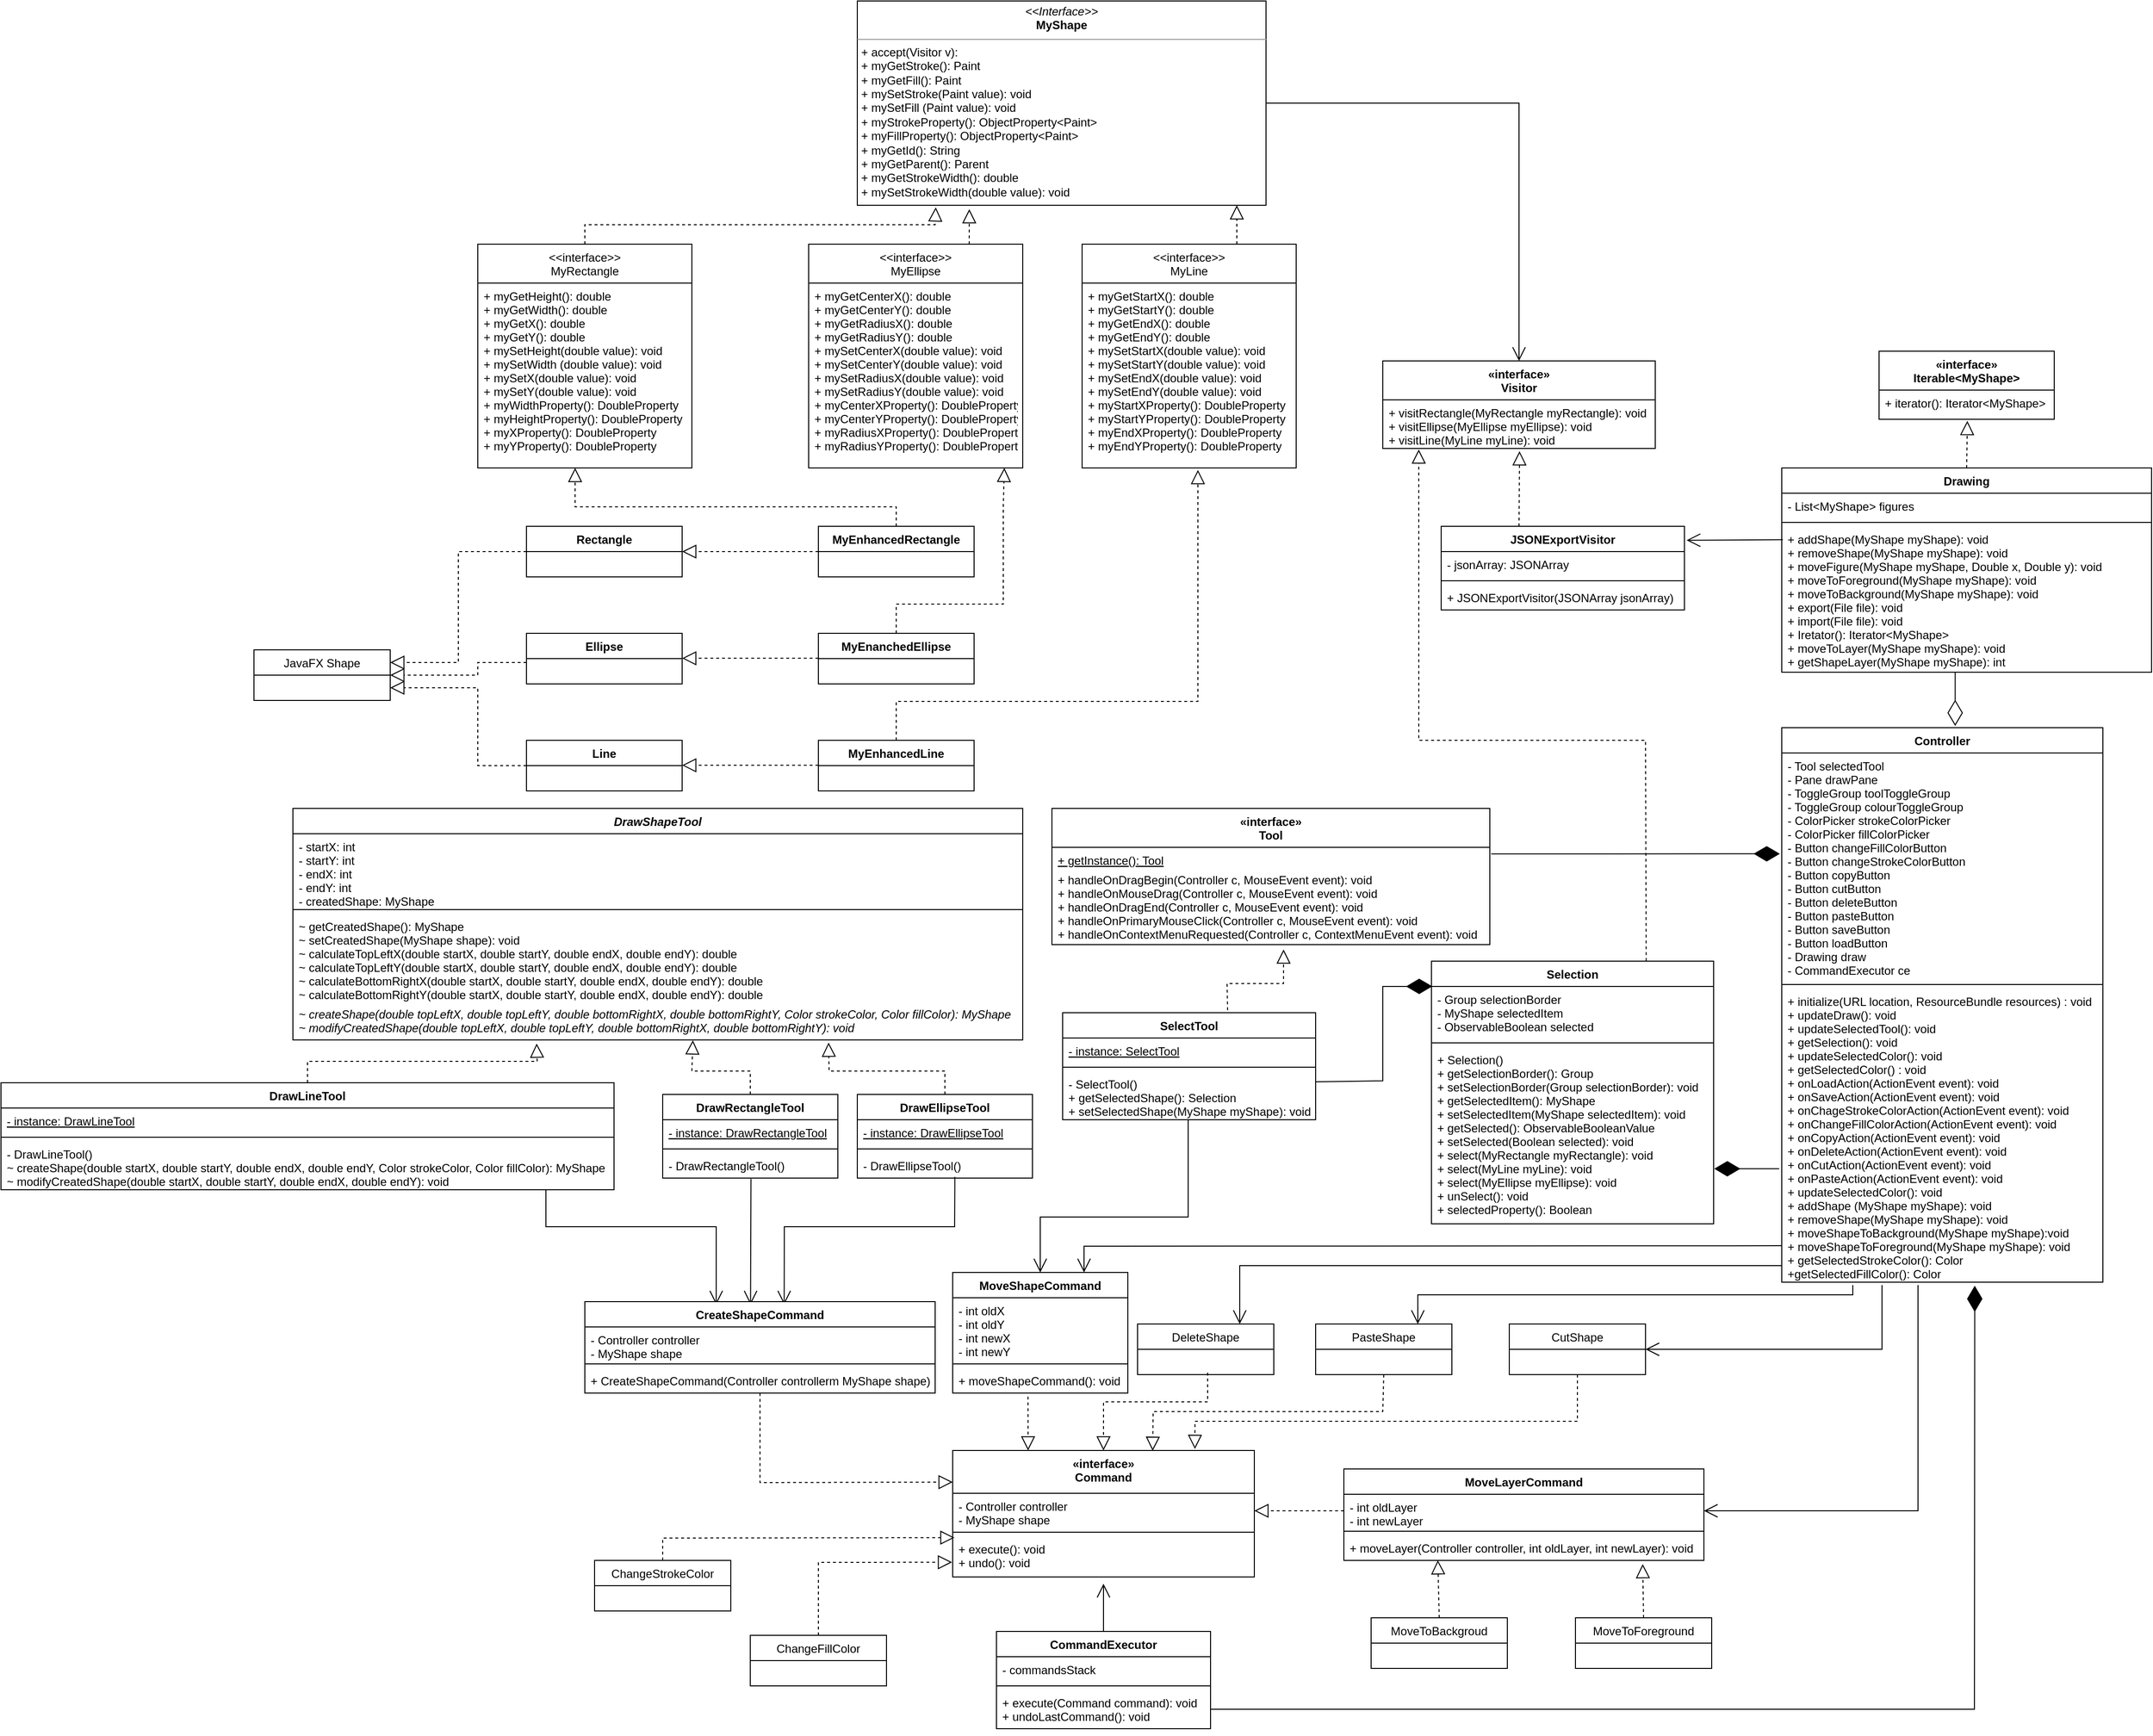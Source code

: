<mxfile version="20.6.0" type="device"><diagram id="C5RBs43oDa-KdzZeNtuy" name="Page-1"><mxGraphModel dx="6266" dy="4389" grid="1" gridSize="10" guides="1" tooltips="1" connect="1" arrows="1" fold="1" page="1" pageScale="1" pageWidth="2336" pageHeight="1654" math="0" shadow="0"><root><mxCell id="WIyWlLk6GJQsqaUBKTNV-0"/><mxCell id="WIyWlLk6GJQsqaUBKTNV-1" parent="WIyWlLk6GJQsqaUBKTNV-0"/><mxCell id="ekL6WlNl2x00pzPM41VI-4" value="JavaFX Shape" style="swimlane;fontStyle=0;childLayout=stackLayout;horizontal=1;startSize=26;horizontalStack=0;resizeParent=1;resizeParentMax=0;resizeLast=0;collapsible=1;marginBottom=0;" parent="WIyWlLk6GJQsqaUBKTNV-1" vertex="1"><mxGeometry x="30" y="507" width="140" height="52" as="geometry"/></mxCell><mxCell id="ekL6WlNl2x00pzPM41VI-9" value="Ellipse" style="swimlane;fontStyle=1;align=center;verticalAlign=top;childLayout=stackLayout;horizontal=1;startSize=26;horizontalStack=0;resizeParent=1;resizeParentMax=0;resizeLast=0;collapsible=1;marginBottom=0;" parent="WIyWlLk6GJQsqaUBKTNV-1" vertex="1"><mxGeometry x="310" y="490" width="160" height="52" as="geometry"/></mxCell><mxCell id="ekL6WlNl2x00pzPM41VI-13" value="Line" style="swimlane;fontStyle=1;align=center;verticalAlign=top;childLayout=stackLayout;horizontal=1;startSize=26;horizontalStack=0;resizeParent=1;resizeParentMax=0;resizeLast=0;collapsible=1;marginBottom=0;" parent="WIyWlLk6GJQsqaUBKTNV-1" vertex="1"><mxGeometry x="310" y="600" width="160" height="52" as="geometry"/></mxCell><mxCell id="ekL6WlNl2x00pzPM41VI-17" value="Rectangle" style="swimlane;fontStyle=1;align=center;verticalAlign=top;childLayout=stackLayout;horizontal=1;startSize=26;horizontalStack=0;resizeParent=1;resizeParentMax=0;resizeLast=0;collapsible=1;marginBottom=0;" parent="WIyWlLk6GJQsqaUBKTNV-1" vertex="1"><mxGeometry x="310" y="380" width="160" height="52" as="geometry"/></mxCell><mxCell id="ekL6WlNl2x00pzPM41VI-31" value="MyEnanchedEllipse" style="swimlane;fontStyle=1;align=center;verticalAlign=top;childLayout=stackLayout;horizontal=1;startSize=26;horizontalStack=0;resizeParent=1;resizeParentMax=0;resizeLast=0;collapsible=1;marginBottom=0;" parent="WIyWlLk6GJQsqaUBKTNV-1" vertex="1"><mxGeometry x="610" y="490" width="160" height="52" as="geometry"/></mxCell><mxCell id="ekL6WlNl2x00pzPM41VI-35" value="MyEnhancedLine" style="swimlane;fontStyle=1;align=center;verticalAlign=top;childLayout=stackLayout;horizontal=1;startSize=26;horizontalStack=0;resizeParent=1;resizeParentMax=0;resizeLast=0;collapsible=1;marginBottom=0;" parent="WIyWlLk6GJQsqaUBKTNV-1" vertex="1"><mxGeometry x="610" y="600" width="160" height="52" as="geometry"/></mxCell><mxCell id="ekL6WlNl2x00pzPM41VI-39" value="MyEnhancedRectangle" style="swimlane;fontStyle=1;align=center;verticalAlign=top;childLayout=stackLayout;horizontal=1;startSize=26;horizontalStack=0;resizeParent=1;resizeParentMax=0;resizeLast=0;collapsible=1;marginBottom=0;" parent="WIyWlLk6GJQsqaUBKTNV-1" vertex="1"><mxGeometry x="610" y="380" width="160" height="52" as="geometry"/></mxCell><mxCell id="ekL6WlNl2x00pzPM41VI-65" value="«interface»&#10;Visitor" style="swimlane;fontStyle=1;align=center;verticalAlign=top;childLayout=stackLayout;horizontal=1;startSize=40;horizontalStack=0;resizeParent=1;resizeParentMax=0;resizeLast=0;collapsible=1;marginBottom=0;" parent="WIyWlLk6GJQsqaUBKTNV-1" vertex="1"><mxGeometry x="1190" y="210" width="280" height="90" as="geometry"/></mxCell><mxCell id="ekL6WlNl2x00pzPM41VI-66" value="+ visitRectangle(MyRectangle myRectangle): void&#10;+ visitEllipse(MyEllipse myEllipse): void&#10;+ visitLine(MyLine myLine): void" style="text;strokeColor=none;fillColor=none;align=left;verticalAlign=top;spacingLeft=4;spacingRight=4;overflow=hidden;rotatable=0;points=[[0,0.5],[1,0.5]];portConstraint=eastwest;" parent="ekL6WlNl2x00pzPM41VI-65" vertex="1"><mxGeometry y="40" width="280" height="50" as="geometry"/></mxCell><mxCell id="ekL6WlNl2x00pzPM41VI-76" value="" style="endArrow=block;dashed=1;endFill=0;endSize=12;html=1;rounded=0;exitX=0;exitY=0.5;exitDx=0;exitDy=0;entryX=1;entryY=0.25;entryDx=0;entryDy=0;" parent="WIyWlLk6GJQsqaUBKTNV-1" source="ekL6WlNl2x00pzPM41VI-17" target="ekL6WlNl2x00pzPM41VI-4" edge="1"><mxGeometry width="160" relative="1" as="geometry"><mxPoint x="240" y="480" as="sourcePoint"/><mxPoint x="400" y="480" as="targetPoint"/><Array as="points"><mxPoint x="240" y="406"/><mxPoint x="240" y="520"/><mxPoint x="190" y="520"/></Array></mxGeometry></mxCell><mxCell id="ekL6WlNl2x00pzPM41VI-77" value="" style="endArrow=block;dashed=1;endFill=0;endSize=12;html=1;rounded=0;exitX=0;exitY=0.5;exitDx=0;exitDy=0;entryX=1;entryY=0.5;entryDx=0;entryDy=0;" parent="WIyWlLk6GJQsqaUBKTNV-1" target="ekL6WlNl2x00pzPM41VI-4" edge="1"><mxGeometry width="160" relative="1" as="geometry"><mxPoint x="310" y="520.0" as="sourcePoint"/><mxPoint x="170" y="634" as="targetPoint"/><Array as="points"><mxPoint x="260" y="520"/><mxPoint x="260" y="533"/><mxPoint x="220" y="533"/></Array></mxGeometry></mxCell><mxCell id="ekL6WlNl2x00pzPM41VI-79" value="" style="endArrow=block;dashed=1;endFill=0;endSize=12;html=1;rounded=0;entryX=1;entryY=0.75;entryDx=0;entryDy=0;exitX=0;exitY=0.5;exitDx=0;exitDy=0;" parent="WIyWlLk6GJQsqaUBKTNV-1" source="ekL6WlNl2x00pzPM41VI-13" target="ekL6WlNl2x00pzPM41VI-4" edge="1"><mxGeometry width="160" relative="1" as="geometry"><mxPoint x="240" y="550" as="sourcePoint"/><mxPoint x="400" y="550" as="targetPoint"/><Array as="points"><mxPoint x="260" y="626"/><mxPoint x="260" y="546"/></Array></mxGeometry></mxCell><mxCell id="ekL6WlNl2x00pzPM41VI-80" value="" style="endArrow=block;dashed=1;endFill=0;endSize=12;html=1;rounded=0;entryX=1;entryY=0.5;entryDx=0;entryDy=0;exitX=0;exitY=0.5;exitDx=0;exitDy=0;" parent="WIyWlLk6GJQsqaUBKTNV-1" source="ekL6WlNl2x00pzPM41VI-39" target="ekL6WlNl2x00pzPM41VI-17" edge="1"><mxGeometry width="160" relative="1" as="geometry"><mxPoint x="440" y="550" as="sourcePoint"/><mxPoint x="600" y="550" as="targetPoint"/></mxGeometry></mxCell><mxCell id="ekL6WlNl2x00pzPM41VI-81" value="" style="endArrow=block;dashed=1;endFill=0;endSize=12;html=1;rounded=0;entryX=1;entryY=0.5;entryDx=0;entryDy=0;exitX=0;exitY=0.5;exitDx=0;exitDy=0;" parent="WIyWlLk6GJQsqaUBKTNV-1" edge="1"><mxGeometry width="160" relative="1" as="geometry"><mxPoint x="610" y="625.66" as="sourcePoint"/><mxPoint x="470" y="625.66" as="targetPoint"/></mxGeometry></mxCell><mxCell id="ekL6WlNl2x00pzPM41VI-82" value="" style="endArrow=block;dashed=1;endFill=0;endSize=12;html=1;rounded=0;entryX=1;entryY=0.5;entryDx=0;entryDy=0;exitX=0;exitY=0.5;exitDx=0;exitDy=0;" parent="WIyWlLk6GJQsqaUBKTNV-1" edge="1"><mxGeometry width="160" relative="1" as="geometry"><mxPoint x="610" y="515.66" as="sourcePoint"/><mxPoint x="470" y="515.66" as="targetPoint"/></mxGeometry></mxCell><mxCell id="ekL6WlNl2x00pzPM41VI-83" value="" style="endArrow=block;dashed=1;endFill=0;endSize=12;html=1;rounded=0;exitX=0.5;exitY=0;exitDx=0;exitDy=0;" parent="WIyWlLk6GJQsqaUBKTNV-1" source="ekL6WlNl2x00pzPM41VI-39" edge="1"><mxGeometry width="160" relative="1" as="geometry"><mxPoint x="720" y="440" as="sourcePoint"/><mxPoint x="360" y="320" as="targetPoint"/><Array as="points"><mxPoint x="690" y="360"/><mxPoint x="600" y="360"/><mxPoint x="360" y="360"/></Array></mxGeometry></mxCell><mxCell id="ekL6WlNl2x00pzPM41VI-84" value="" style="endArrow=block;dashed=1;endFill=0;endSize=12;html=1;rounded=0;exitX=0.5;exitY=0;exitDx=0;exitDy=0;entryX=0.914;entryY=1;entryDx=0;entryDy=0;entryPerimeter=0;" parent="WIyWlLk6GJQsqaUBKTNV-1" source="ekL6WlNl2x00pzPM41VI-31" target="gjXQIIqI9vNRd5UpF6Wn-24" edge="1"><mxGeometry width="160" relative="1" as="geometry"><mxPoint x="680" y="450" as="sourcePoint"/><mxPoint x="770" y="330" as="targetPoint"/><Array as="points"><mxPoint x="690" y="460"/><mxPoint x="800" y="460"/><mxPoint x="800" y="410"/><mxPoint x="800" y="360"/></Array></mxGeometry></mxCell><mxCell id="ekL6WlNl2x00pzPM41VI-85" value="" style="endArrow=block;dashed=1;endFill=0;endSize=12;html=1;rounded=0;exitX=0.5;exitY=0;exitDx=0;exitDy=0;entryX=0.541;entryY=1.011;entryDx=0;entryDy=0;entryPerimeter=0;" parent="WIyWlLk6GJQsqaUBKTNV-1" source="ekL6WlNl2x00pzPM41VI-35" target="gjXQIIqI9vNRd5UpF6Wn-26" edge="1"><mxGeometry width="160" relative="1" as="geometry"><mxPoint x="680" y="450" as="sourcePoint"/><mxPoint x="1045" y="330" as="targetPoint"/><Array as="points"><mxPoint x="690" y="560"/><mxPoint x="1000" y="560"/><mxPoint x="1000" y="490"/></Array></mxGeometry></mxCell><mxCell id="ekL6WlNl2x00pzPM41VI-86" value="" style="endArrow=block;dashed=1;endFill=0;endSize=12;html=1;rounded=0;entryX=0.192;entryY=1.01;entryDx=0;entryDy=0;entryPerimeter=0;exitX=0.5;exitY=0;exitDx=0;exitDy=0;" parent="WIyWlLk6GJQsqaUBKTNV-1" source="gjXQIIqI9vNRd5UpF6Wn-6" target="DTkZgr0krPvYpzU79bct-0" edge="1"><mxGeometry width="160" relative="1" as="geometry"><mxPoint x="680" y="209" as="sourcePoint"/><mxPoint x="837.5" y="110" as="targetPoint"/><Array as="points"><mxPoint x="370" y="70"/><mxPoint x="450" y="70"/><mxPoint x="520" y="70"/><mxPoint x="590" y="70"/><mxPoint x="660" y="70"/><mxPoint x="720" y="70"/><mxPoint x="730" y="70"/></Array></mxGeometry></mxCell><mxCell id="ekL6WlNl2x00pzPM41VI-88" value="" style="endArrow=block;dashed=1;endFill=0;endSize=12;html=1;rounded=0;" parent="WIyWlLk6GJQsqaUBKTNV-1" edge="1"><mxGeometry width="160" relative="1" as="geometry"><mxPoint x="1040" y="90" as="sourcePoint"/><mxPoint x="1040" y="50" as="targetPoint"/><Array as="points"><mxPoint x="1040" y="90"/></Array></mxGeometry></mxCell><mxCell id="ekL6WlNl2x00pzPM41VI-90" value="" style="endArrow=open;endFill=1;endSize=12;html=1;rounded=0;entryX=0.5;entryY=0;entryDx=0;entryDy=0;" parent="WIyWlLk6GJQsqaUBKTNV-1" source="DTkZgr0krPvYpzU79bct-0" target="ekL6WlNl2x00pzPM41VI-65" edge="1"><mxGeometry width="160" relative="1" as="geometry"><mxPoint x="1286.96" y="123.82" as="sourcePoint"/><mxPoint x="1300" y="210" as="targetPoint"/><Array as="points"><mxPoint x="1330" y="-55"/></Array></mxGeometry></mxCell><mxCell id="ekL6WlNl2x00pzPM41VI-91" value="" style="endArrow=block;dashed=1;endFill=0;endSize=12;html=1;rounded=0;entryX=0.502;entryY=1.056;entryDx=0;entryDy=0;entryPerimeter=0;exitX=0.5;exitY=0;exitDx=0;exitDy=0;" parent="WIyWlLk6GJQsqaUBKTNV-1" target="ekL6WlNl2x00pzPM41VI-66" edge="1"><mxGeometry width="160" relative="1" as="geometry"><mxPoint x="1330" y="380" as="sourcePoint"/><mxPoint x="1300" y="350" as="targetPoint"/><Array as="points"/></mxGeometry></mxCell><mxCell id="ekL6WlNl2x00pzPM41VI-92" value="Drawing" style="swimlane;fontStyle=1;align=center;verticalAlign=top;childLayout=stackLayout;horizontal=1;startSize=26;horizontalStack=0;resizeParent=1;resizeParentMax=0;resizeLast=0;collapsible=1;marginBottom=0;" parent="WIyWlLk6GJQsqaUBKTNV-1" vertex="1"><mxGeometry x="1600" y="320" width="380" height="210" as="geometry"/></mxCell><mxCell id="ekL6WlNl2x00pzPM41VI-93" value="- List&lt;MyShape&gt; figures" style="text;strokeColor=none;fillColor=none;align=left;verticalAlign=top;spacingLeft=4;spacingRight=4;overflow=hidden;rotatable=0;points=[[0,0.5],[1,0.5]];portConstraint=eastwest;" parent="ekL6WlNl2x00pzPM41VI-92" vertex="1"><mxGeometry y="26" width="380" height="26" as="geometry"/></mxCell><mxCell id="ekL6WlNl2x00pzPM41VI-94" value="" style="line;strokeWidth=1;fillColor=none;align=left;verticalAlign=middle;spacingTop=-1;spacingLeft=3;spacingRight=3;rotatable=0;labelPosition=right;points=[];portConstraint=eastwest;strokeColor=inherit;" parent="ekL6WlNl2x00pzPM41VI-92" vertex="1"><mxGeometry y="52" width="380" height="8" as="geometry"/></mxCell><mxCell id="ekL6WlNl2x00pzPM41VI-95" value="+ addShape(MyShape myShape): void&#10;+ removeShape(MyShape myShape): void&#10;+ moveFigure(MyShape myShape, Double x, Double y): void&#10;+ moveToForeground(MyShape myShape): void&#10;+ moveToBackground(MyShape myShape): void&#10;+ export(File file): void&#10;+ import(File file): void&#10;+ Iretator(): Iterator&lt;MyShape&gt;&#10;+ moveToLayer(MyShape myShape): void&#10;+ getShapeLayer(MyShape myShape): int&#10;&#10;" style="text;strokeColor=none;fillColor=none;align=left;verticalAlign=top;spacingLeft=4;spacingRight=4;overflow=hidden;rotatable=0;points=[[0,0.5],[1,0.5]];portConstraint=eastwest;" parent="ekL6WlNl2x00pzPM41VI-92" vertex="1"><mxGeometry y="60" width="380" height="150" as="geometry"/></mxCell><mxCell id="ekL6WlNl2x00pzPM41VI-96" value="" style="endArrow=open;endFill=1;endSize=12;html=1;rounded=0;entryX=1.009;entryY=0.167;entryDx=0;entryDy=0;exitX=0.003;exitY=0.092;exitDx=0;exitDy=0;exitPerimeter=0;entryPerimeter=0;" parent="WIyWlLk6GJQsqaUBKTNV-1" source="ekL6WlNl2x00pzPM41VI-95" target="uEbyv3ldbJDMi26Y3uEq-34" edge="1"><mxGeometry width="160" relative="1" as="geometry"><mxPoint x="1520" y="410" as="sourcePoint"/><mxPoint x="1412.08" y="412.04" as="targetPoint"/><Array as="points"/></mxGeometry></mxCell><mxCell id="ekL6WlNl2x00pzPM41VI-97" value="Controller" style="swimlane;fontStyle=1;align=center;verticalAlign=top;childLayout=stackLayout;horizontal=1;startSize=26;horizontalStack=0;resizeParent=1;resizeParentMax=0;resizeLast=0;collapsible=1;marginBottom=0;" parent="WIyWlLk6GJQsqaUBKTNV-1" vertex="1"><mxGeometry x="1600" y="587" width="330" height="570" as="geometry"><mxRectangle x="1835" y="670" width="100" height="30" as="alternateBounds"/></mxGeometry></mxCell><mxCell id="ekL6WlNl2x00pzPM41VI-98" value="- Tool selectedTool&#10;- Pane drawPane&#10;- ToggleGroup toolToggleGroup&#10;- ToggleGroup colourToggleGroup&#10;- ColorPicker strokeColorPicker&#10;- ColorPicker fillColorPicker&#10;- Button changeFillColorButton&#10;- Button changeStrokeColorButton&#10;- Button copyButton&#10;- Button cutButton&#10;- Button deleteButton&#10;- Button pasteButton&#10;- Button saveButton&#10;- Button loadButton&#10;- Drawing draw&#10;- CommandExecutor ce" style="text;strokeColor=none;fillColor=none;align=left;verticalAlign=top;spacingLeft=4;spacingRight=4;overflow=hidden;rotatable=0;points=[[0,0.5],[1,0.5]];portConstraint=eastwest;" parent="ekL6WlNl2x00pzPM41VI-97" vertex="1"><mxGeometry y="26" width="330" height="234" as="geometry"/></mxCell><mxCell id="ekL6WlNl2x00pzPM41VI-99" value="" style="line;strokeWidth=1;fillColor=none;align=left;verticalAlign=middle;spacingTop=-1;spacingLeft=3;spacingRight=3;rotatable=0;labelPosition=right;points=[];portConstraint=eastwest;strokeColor=inherit;" parent="ekL6WlNl2x00pzPM41VI-97" vertex="1"><mxGeometry y="260" width="330" height="8" as="geometry"/></mxCell><mxCell id="ekL6WlNl2x00pzPM41VI-100" value="+ initialize(URL location, ResourceBundle resources) : void&#10;+ updateDraw(): void&#10;+ updateSelectedTool(): void&#10;+ getSelection(): void&#10;+ updateSelectedColor(): void&#10;+ getSelectedColor() : void&#10;+ onLoadAction(ActionEvent event): void&#10;+ onSaveAction(ActionEvent event): void&#10;+ onChageStrokeColorAction(ActionEvent event): void&#10;+ onChangeFillColorAction(ActionEvent event): void&#10;+ onCopyAction(ActionEvent event): void&#10;+ onDeleteAction(ActionEvent event): void&#10;+ onCutAction(ActionEvent event): void&#10;+ onPasteAction(ActionEvent event): void&#10;+ updateSelectedColor(): void&#10;+ addShape (MyShape myShape): void&#10;+ removeShape(MyShape myShape): void&#10;+ moveShapeToBackground(MyShape myShape):void&#10;+ moveShapeToForeground(MyShape myShape): void&#10;+ getSelectedStrokeColor(): Color&#10;+getSelectedFillColor(): Color&#10;" style="text;strokeColor=none;fillColor=none;align=left;verticalAlign=top;spacingLeft=4;spacingRight=4;overflow=hidden;rotatable=0;points=[[0,0.5],[1,0.5]];portConstraint=eastwest;" parent="ekL6WlNl2x00pzPM41VI-97" vertex="1"><mxGeometry y="268" width="330" height="302" as="geometry"/></mxCell><mxCell id="ekL6WlNl2x00pzPM41VI-102" value="Selection" style="swimlane;fontStyle=1;align=center;verticalAlign=top;childLayout=stackLayout;horizontal=1;startSize=26;horizontalStack=0;resizeParent=1;resizeParentMax=0;resizeLast=0;collapsible=1;marginBottom=0;" parent="WIyWlLk6GJQsqaUBKTNV-1" vertex="1"><mxGeometry x="1240" y="827" width="290" height="270" as="geometry"/></mxCell><mxCell id="ekL6WlNl2x00pzPM41VI-103" value="- Group selectionBorder&#10;- MyShape selectedItem&#10;- ObservableBoolean selected" style="text;strokeColor=none;fillColor=none;align=left;verticalAlign=top;spacingLeft=4;spacingRight=4;overflow=hidden;rotatable=0;points=[[0,0.5],[1,0.5]];portConstraint=eastwest;" parent="ekL6WlNl2x00pzPM41VI-102" vertex="1"><mxGeometry y="26" width="290" height="54" as="geometry"/></mxCell><mxCell id="ekL6WlNl2x00pzPM41VI-104" value="" style="line;strokeWidth=1;fillColor=none;align=left;verticalAlign=middle;spacingTop=-1;spacingLeft=3;spacingRight=3;rotatable=0;labelPosition=right;points=[];portConstraint=eastwest;strokeColor=inherit;" parent="ekL6WlNl2x00pzPM41VI-102" vertex="1"><mxGeometry y="80" width="290" height="8" as="geometry"/></mxCell><mxCell id="ekL6WlNl2x00pzPM41VI-105" value="+ Selection()&#10;+ getSelectionBorder(): Group&#10;+ setSelectionBorder(Group selectionBorder): void&#10;+ getSelectedItem(): MyShape&#10;+ setSelectedItem(MyShape selectedItem): void&#10;+ getSelected(): ObservableBooleanValue&#10;+ setSelected(Boolean selected): void &#10;+ select(MyRectangle myRectangle): void&#10;+ select(MyLine myLine): void&#10;+ select(MyEllipse myEllipse): void&#10;+ unSelect(): void&#10;+ selectedProperty(): Boolean" style="text;strokeColor=none;fillColor=none;align=left;verticalAlign=top;spacingLeft=4;spacingRight=4;overflow=hidden;rotatable=0;points=[[0,0.5],[1,0.5]];portConstraint=eastwest;fontStyle=0" parent="ekL6WlNl2x00pzPM41VI-102" vertex="1"><mxGeometry y="88" width="290" height="182" as="geometry"/></mxCell><mxCell id="ekL6WlNl2x00pzPM41VI-148" value="" style="endArrow=open;endFill=1;endSize=12;html=1;rounded=0;exitX=0.5;exitY=1;exitDx=0;exitDy=0;entryX=0.375;entryY=0.032;entryDx=0;entryDy=0;entryPerimeter=0;" parent="WIyWlLk6GJQsqaUBKTNV-1" target="uEbyv3ldbJDMi26Y3uEq-30" edge="1"><mxGeometry width="160" relative="1" as="geometry"><mxPoint x="330" y="1062" as="sourcePoint"/><mxPoint x="505.0" y="1167" as="targetPoint"/><Array as="points"><mxPoint x="330" y="1100"/><mxPoint x="505" y="1100"/></Array></mxGeometry></mxCell><mxCell id="ekL6WlNl2x00pzPM41VI-149" value="" style="endArrow=open;endFill=1;endSize=12;html=1;rounded=0;exitX=0.504;exitY=1.027;exitDx=0;exitDy=0;exitPerimeter=0;entryX=0.473;entryY=0.032;entryDx=0;entryDy=0;entryPerimeter=0;" parent="WIyWlLk6GJQsqaUBKTNV-1" source="uEbyv3ldbJDMi26Y3uEq-19" target="uEbyv3ldbJDMi26Y3uEq-30" edge="1"><mxGeometry width="160" relative="1" as="geometry"><mxPoint x="540" y="1062.0" as="sourcePoint"/><mxPoint x="540.132" y="1167" as="targetPoint"/></mxGeometry></mxCell><mxCell id="ekL6WlNl2x00pzPM41VI-150" value="" style="endArrow=open;endFill=1;endSize=12;html=1;rounded=0;exitX=0.557;exitY=0.954;exitDx=0;exitDy=0;entryX=0.569;entryY=0.032;entryDx=0;entryDy=0;exitPerimeter=0;entryPerimeter=0;" parent="WIyWlLk6GJQsqaUBKTNV-1" source="uEbyv3ldbJDMi26Y3uEq-23" target="uEbyv3ldbJDMi26Y3uEq-30" edge="1"><mxGeometry width="160" relative="1" as="geometry"><mxPoint x="750" y="1062" as="sourcePoint"/><mxPoint x="575.0" y="1167" as="targetPoint"/><Array as="points"><mxPoint x="750" y="1100"/><mxPoint x="575" y="1100"/></Array></mxGeometry></mxCell><mxCell id="ekL6WlNl2x00pzPM41VI-152" value="" style="endArrow=block;dashed=1;endFill=0;endSize=12;html=1;rounded=0;exitX=0.652;exitY=-0.024;exitDx=0;exitDy=0;entryX=0.529;entryY=1.063;entryDx=0;entryDy=0;entryPerimeter=0;exitPerimeter=0;" parent="WIyWlLk6GJQsqaUBKTNV-1" target="uEbyv3ldbJDMi26Y3uEq-52" edge="1" source="uEbyv3ldbJDMi26Y3uEq-48"><mxGeometry width="160" relative="1" as="geometry"><mxPoint x="1030" y="888" as="sourcePoint"/><mxPoint x="926.56" y="796.88" as="targetPoint"/><Array as="points"><mxPoint x="1030" y="850"/><mxPoint x="1088" y="850"/></Array></mxGeometry></mxCell><mxCell id="ekL6WlNl2x00pzPM41VI-153" value="MoveToBackgroud" style="swimlane;fontStyle=0;childLayout=stackLayout;horizontal=1;startSize=26;horizontalStack=0;resizeParent=1;resizeParentMax=0;resizeLast=0;collapsible=1;marginBottom=0;" parent="WIyWlLk6GJQsqaUBKTNV-1" vertex="1"><mxGeometry x="1178" y="1502" width="140" height="52" as="geometry"/></mxCell><mxCell id="ekL6WlNl2x00pzPM41VI-161" value="MoveToForeground" style="swimlane;fontStyle=0;childLayout=stackLayout;horizontal=1;startSize=26;horizontalStack=0;resizeParent=1;resizeParentMax=0;resizeLast=0;collapsible=1;marginBottom=0;" parent="WIyWlLk6GJQsqaUBKTNV-1" vertex="1"><mxGeometry x="1388" y="1502" width="140" height="52" as="geometry"/></mxCell><mxCell id="ekL6WlNl2x00pzPM41VI-165" value="CutShape" style="swimlane;fontStyle=0;childLayout=stackLayout;horizontal=1;startSize=26;horizontalStack=0;resizeParent=1;resizeParentMax=0;resizeLast=0;collapsible=1;marginBottom=0;" parent="WIyWlLk6GJQsqaUBKTNV-1" vertex="1"><mxGeometry x="1320" y="1200" width="140" height="52" as="geometry"/></mxCell><mxCell id="ekL6WlNl2x00pzPM41VI-169" value="PasteShape" style="swimlane;fontStyle=0;childLayout=stackLayout;horizontal=1;startSize=26;horizontalStack=0;resizeParent=1;resizeParentMax=0;resizeLast=0;collapsible=1;marginBottom=0;" parent="WIyWlLk6GJQsqaUBKTNV-1" vertex="1"><mxGeometry x="1121" y="1200" width="140" height="52" as="geometry"/></mxCell><mxCell id="ekL6WlNl2x00pzPM41VI-173" value="DeleteShape" style="swimlane;fontStyle=0;childLayout=stackLayout;horizontal=1;startSize=26;horizontalStack=0;resizeParent=1;resizeParentMax=0;resizeLast=0;collapsible=1;marginBottom=0;" parent="WIyWlLk6GJQsqaUBKTNV-1" vertex="1"><mxGeometry x="938" y="1200" width="140" height="52" as="geometry"/></mxCell><mxCell id="ekL6WlNl2x00pzPM41VI-207" value="CommandExecutor" style="swimlane;fontStyle=1;align=center;verticalAlign=top;childLayout=stackLayout;horizontal=1;startSize=26;horizontalStack=0;resizeParent=1;resizeParentMax=0;resizeLast=0;collapsible=1;marginBottom=0;" parent="WIyWlLk6GJQsqaUBKTNV-1" vertex="1"><mxGeometry x="793" y="1516" width="220" height="100" as="geometry"/></mxCell><mxCell id="ekL6WlNl2x00pzPM41VI-208" value="- commandsStack" style="text;strokeColor=none;fillColor=none;align=left;verticalAlign=top;spacingLeft=4;spacingRight=4;overflow=hidden;rotatable=0;points=[[0,0.5],[1,0.5]];portConstraint=eastwest;" parent="ekL6WlNl2x00pzPM41VI-207" vertex="1"><mxGeometry y="26" width="220" height="26" as="geometry"/></mxCell><mxCell id="ekL6WlNl2x00pzPM41VI-209" value="" style="line;strokeWidth=1;fillColor=none;align=left;verticalAlign=middle;spacingTop=-1;spacingLeft=3;spacingRight=3;rotatable=0;labelPosition=right;points=[];portConstraint=eastwest;strokeColor=inherit;" parent="ekL6WlNl2x00pzPM41VI-207" vertex="1"><mxGeometry y="52" width="220" height="8" as="geometry"/></mxCell><mxCell id="ekL6WlNl2x00pzPM41VI-210" value="+ execute(Command command): void&#10;+ undoLastCommand(): void" style="text;strokeColor=none;fillColor=none;align=left;verticalAlign=top;spacingLeft=4;spacingRight=4;overflow=hidden;rotatable=0;points=[[0,0.5],[1,0.5]];portConstraint=eastwest;" parent="ekL6WlNl2x00pzPM41VI-207" vertex="1"><mxGeometry y="60" width="220" height="40" as="geometry"/></mxCell><mxCell id="ekL6WlNl2x00pzPM41VI-215" value="" style="endArrow=open;endFill=1;endSize=12;html=1;rounded=0;entryX=0.5;entryY=1;entryDx=0;entryDy=0;exitX=0.5;exitY=0;exitDx=0;exitDy=0;" parent="WIyWlLk6GJQsqaUBKTNV-1" source="ekL6WlNl2x00pzPM41VI-207" edge="1"><mxGeometry width="160" relative="1" as="geometry"><mxPoint x="930" y="1500" as="sourcePoint"/><mxPoint x="903" y="1467" as="targetPoint"/></mxGeometry></mxCell><mxCell id="ekL6WlNl2x00pzPM41VI-217" value="" style="endArrow=block;dashed=1;endFill=0;endSize=12;html=1;rounded=0;entryX=0;entryY=0.25;entryDx=0;entryDy=0;" parent="WIyWlLk6GJQsqaUBKTNV-1" source="uEbyv3ldbJDMi26Y3uEq-33" target="YIgLn9zlkVj7NBIzn068-22" edge="1"><mxGeometry width="160" relative="1" as="geometry"><mxPoint x="540" y="1300" as="sourcePoint"/><mxPoint x="753" y="1407" as="targetPoint"/><Array as="points"><mxPoint x="550" y="1363"/></Array></mxGeometry></mxCell><mxCell id="YIgLn9zlkVj7NBIzn068-0" value="MoveShapeCommand" style="swimlane;fontStyle=1;align=center;verticalAlign=top;childLayout=stackLayout;horizontal=1;startSize=26;horizontalStack=0;resizeParent=1;resizeParentMax=0;resizeLast=0;collapsible=1;marginBottom=0;" parent="WIyWlLk6GJQsqaUBKTNV-1" vertex="1"><mxGeometry x="748" y="1147" width="180" height="124" as="geometry"/></mxCell><mxCell id="YIgLn9zlkVj7NBIzn068-1" value="- int oldX&#10;- int oldY&#10;- int newX&#10;- int newY" style="text;strokeColor=none;fillColor=none;align=left;verticalAlign=top;spacingLeft=4;spacingRight=4;overflow=hidden;rotatable=0;points=[[0,0.5],[1,0.5]];portConstraint=eastwest;" parent="YIgLn9zlkVj7NBIzn068-0" vertex="1"><mxGeometry y="26" width="180" height="64" as="geometry"/></mxCell><mxCell id="YIgLn9zlkVj7NBIzn068-2" value="" style="line;strokeWidth=1;fillColor=none;align=left;verticalAlign=middle;spacingTop=-1;spacingLeft=3;spacingRight=3;rotatable=0;labelPosition=right;points=[];portConstraint=eastwest;strokeColor=inherit;" parent="YIgLn9zlkVj7NBIzn068-0" vertex="1"><mxGeometry y="90" width="180" height="8" as="geometry"/></mxCell><mxCell id="YIgLn9zlkVj7NBIzn068-3" value="+ moveShapeCommand(): void" style="text;strokeColor=none;fillColor=none;align=left;verticalAlign=top;spacingLeft=4;spacingRight=4;overflow=hidden;rotatable=0;points=[[0,0.5],[1,0.5]];portConstraint=eastwest;" parent="YIgLn9zlkVj7NBIzn068-0" vertex="1"><mxGeometry y="98" width="180" height="26" as="geometry"/></mxCell><mxCell id="YIgLn9zlkVj7NBIzn068-5" value="MoveLayerCommand" style="swimlane;fontStyle=1;align=center;verticalAlign=top;childLayout=stackLayout;horizontal=1;startSize=26;horizontalStack=0;resizeParent=1;resizeParentMax=0;resizeLast=0;collapsible=1;marginBottom=0;" parent="WIyWlLk6GJQsqaUBKTNV-1" vertex="1"><mxGeometry x="1150" y="1349" width="370" height="94" as="geometry"/></mxCell><mxCell id="YIgLn9zlkVj7NBIzn068-6" value="- int oldLayer&#10;- int newLayer" style="text;strokeColor=none;fillColor=none;align=left;verticalAlign=top;spacingLeft=4;spacingRight=4;overflow=hidden;rotatable=0;points=[[0,0.5],[1,0.5]];portConstraint=eastwest;" parent="YIgLn9zlkVj7NBIzn068-5" vertex="1"><mxGeometry y="26" width="370" height="34" as="geometry"/></mxCell><mxCell id="YIgLn9zlkVj7NBIzn068-7" value="" style="line;strokeWidth=1;fillColor=none;align=left;verticalAlign=middle;spacingTop=-1;spacingLeft=3;spacingRight=3;rotatable=0;labelPosition=right;points=[];portConstraint=eastwest;strokeColor=inherit;" parent="YIgLn9zlkVj7NBIzn068-5" vertex="1"><mxGeometry y="60" width="370" height="8" as="geometry"/></mxCell><mxCell id="YIgLn9zlkVj7NBIzn068-8" value="+ moveLayer(Controller controller, int oldLayer, int newLayer): void" style="text;strokeColor=none;fillColor=none;align=left;verticalAlign=top;spacingLeft=4;spacingRight=4;overflow=hidden;rotatable=0;points=[[0,0.5],[1,0.5]];portConstraint=eastwest;" parent="YIgLn9zlkVj7NBIzn068-5" vertex="1"><mxGeometry y="68" width="370" height="26" as="geometry"/></mxCell><mxCell id="YIgLn9zlkVj7NBIzn068-9" value="" style="endArrow=block;dashed=1;endFill=0;endSize=12;html=1;rounded=0;exitX=0;exitY=0.5;exitDx=0;exitDy=0;entryX=1;entryY=0.5;entryDx=0;entryDy=0;" parent="WIyWlLk6GJQsqaUBKTNV-1" source="YIgLn9zlkVj7NBIzn068-6" target="YIgLn9zlkVj7NBIzn068-23" edge="1"><mxGeometry width="160" relative="1" as="geometry"><mxPoint x="1260" y="1410" as="sourcePoint"/><mxPoint x="1053" y="1440" as="targetPoint"/></mxGeometry></mxCell><mxCell id="YIgLn9zlkVj7NBIzn068-11" value="" style="endArrow=block;dashed=1;endFill=0;endSize=12;html=1;rounded=0;exitX=0.5;exitY=0;exitDx=0;exitDy=0;entryX=0.261;entryY=0.993;entryDx=0;entryDy=0;entryPerimeter=0;" parent="WIyWlLk6GJQsqaUBKTNV-1" source="ekL6WlNl2x00pzPM41VI-153" target="YIgLn9zlkVj7NBIzn068-8" edge="1"><mxGeometry width="160" relative="1" as="geometry"><mxPoint x="1260" y="1410" as="sourcePoint"/><mxPoint x="1420" y="1410" as="targetPoint"/></mxGeometry></mxCell><mxCell id="YIgLn9zlkVj7NBIzn068-12" value="" style="endArrow=block;dashed=1;endFill=0;endSize=12;html=1;rounded=0;exitX=0.5;exitY=0;exitDx=0;exitDy=0;entryX=0.83;entryY=1.144;entryDx=0;entryDy=0;entryPerimeter=0;" parent="WIyWlLk6GJQsqaUBKTNV-1" source="ekL6WlNl2x00pzPM41VI-161" target="YIgLn9zlkVj7NBIzn068-8" edge="1"><mxGeometry width="160" relative="1" as="geometry"><mxPoint x="1497.66" y="1502" as="sourcePoint"/><mxPoint x="1497.99" y="1473.818" as="targetPoint"/></mxGeometry></mxCell><mxCell id="YIgLn9zlkVj7NBIzn068-13" value="ChangeFillColor" style="swimlane;fontStyle=0;childLayout=stackLayout;horizontal=1;startSize=26;horizontalStack=0;resizeParent=1;resizeParentMax=0;resizeLast=0;collapsible=1;marginBottom=0;" parent="WIyWlLk6GJQsqaUBKTNV-1" vertex="1"><mxGeometry x="540" y="1520" width="140" height="52" as="geometry"/></mxCell><mxCell id="YIgLn9zlkVj7NBIzn068-17" value="ChangeStrokeColor" style="swimlane;fontStyle=0;childLayout=stackLayout;horizontal=1;startSize=26;horizontalStack=0;resizeParent=1;resizeParentMax=0;resizeLast=0;collapsible=1;marginBottom=0;" parent="WIyWlLk6GJQsqaUBKTNV-1" vertex="1"><mxGeometry x="380" y="1443" width="140" height="52" as="geometry"/></mxCell><mxCell id="YIgLn9zlkVj7NBIzn068-22" value="«interface»&#10;Command" style="swimlane;fontStyle=1;align=center;verticalAlign=top;childLayout=stackLayout;horizontal=1;startSize=44;horizontalStack=0;resizeParent=1;resizeParentMax=0;resizeLast=0;collapsible=1;marginBottom=0;" parent="WIyWlLk6GJQsqaUBKTNV-1" vertex="1"><mxGeometry x="748" y="1330" width="310" height="130" as="geometry"/></mxCell><mxCell id="YIgLn9zlkVj7NBIzn068-23" value="- Controller controller&#10;- MyShape shape" style="text;strokeColor=none;fillColor=none;align=left;verticalAlign=top;spacingLeft=4;spacingRight=4;overflow=hidden;rotatable=0;points=[[0,0.5],[1,0.5]];portConstraint=eastwest;" parent="YIgLn9zlkVj7NBIzn068-22" vertex="1"><mxGeometry y="44" width="310" height="36" as="geometry"/></mxCell><mxCell id="YIgLn9zlkVj7NBIzn068-24" value="" style="line;strokeWidth=1;fillColor=none;align=left;verticalAlign=middle;spacingTop=-1;spacingLeft=3;spacingRight=3;rotatable=0;labelPosition=right;points=[];portConstraint=eastwest;strokeColor=inherit;" parent="YIgLn9zlkVj7NBIzn068-22" vertex="1"><mxGeometry y="80" width="310" height="8" as="geometry"/></mxCell><mxCell id="YIgLn9zlkVj7NBIzn068-25" value="+ execute(): void&#10;+ undo(): void" style="text;strokeColor=none;fillColor=none;align=left;verticalAlign=top;spacingLeft=4;spacingRight=4;overflow=hidden;rotatable=0;points=[[0,0.5],[1,0.5]];portConstraint=eastwest;" parent="YIgLn9zlkVj7NBIzn068-22" vertex="1"><mxGeometry y="88" width="310" height="42" as="geometry"/></mxCell><mxCell id="YIgLn9zlkVj7NBIzn068-29" value="" style="endArrow=block;dashed=1;endFill=0;endSize=12;html=1;rounded=0;exitX=0.5;exitY=0;exitDx=0;exitDy=0;entryX=0.006;entryY=0.038;entryDx=0;entryDy=0;entryPerimeter=0;" parent="WIyWlLk6GJQsqaUBKTNV-1" source="YIgLn9zlkVj7NBIzn068-17" target="YIgLn9zlkVj7NBIzn068-25" edge="1"><mxGeometry width="160" relative="1" as="geometry"><mxPoint x="532" y="1420" as="sourcePoint"/><mxPoint x="692" y="1420" as="targetPoint"/><Array as="points"><mxPoint x="450" y="1420"/></Array></mxGeometry></mxCell><mxCell id="YIgLn9zlkVj7NBIzn068-30" value="" style="endArrow=block;dashed=1;endFill=0;endSize=12;html=1;rounded=0;exitX=0.5;exitY=0;exitDx=0;exitDy=0;entryX=-0.002;entryY=0.64;entryDx=0;entryDy=0;entryPerimeter=0;" parent="WIyWlLk6GJQsqaUBKTNV-1" source="YIgLn9zlkVj7NBIzn068-13" target="YIgLn9zlkVj7NBIzn068-25" edge="1"><mxGeometry width="160" relative="1" as="geometry"><mxPoint x="580" y="1430" as="sourcePoint"/><mxPoint x="740" y="1430" as="targetPoint"/><Array as="points"><mxPoint x="610" y="1445"/></Array></mxGeometry></mxCell><mxCell id="YIgLn9zlkVj7NBIzn068-31" value="" style="endArrow=open;endFill=1;endSize=12;html=1;rounded=0;entryX=1;entryY=0.5;entryDx=0;entryDy=0;" parent="WIyWlLk6GJQsqaUBKTNV-1" target="YIgLn9zlkVj7NBIzn068-6" edge="1"><mxGeometry width="160" relative="1" as="geometry"><mxPoint x="1740" y="1160" as="sourcePoint"/><mxPoint x="1690" y="1300" as="targetPoint"/><Array as="points"><mxPoint x="1740" y="1392"/></Array></mxGeometry></mxCell><mxCell id="YIgLn9zlkVj7NBIzn068-33" value="" style="endArrow=block;dashed=1;endFill=0;endSize=12;html=1;rounded=0;exitX=0.43;exitY=1.141;exitDx=0;exitDy=0;exitPerimeter=0;entryX=0.25;entryY=0;entryDx=0;entryDy=0;" parent="WIyWlLk6GJQsqaUBKTNV-1" source="YIgLn9zlkVj7NBIzn068-3" target="YIgLn9zlkVj7NBIzn068-22" edge="1"><mxGeometry width="160" relative="1" as="geometry"><mxPoint x="790" y="1280" as="sourcePoint"/><mxPoint x="1013" y="1300" as="targetPoint"/></mxGeometry></mxCell><mxCell id="YIgLn9zlkVj7NBIzn068-34" value="" style="endArrow=block;dashed=1;endFill=0;endSize=12;html=1;rounded=0;entryX=0.5;entryY=0;entryDx=0;entryDy=0;" parent="WIyWlLk6GJQsqaUBKTNV-1" target="YIgLn9zlkVj7NBIzn068-22" edge="1"><mxGeometry width="160" relative="1" as="geometry"><mxPoint x="1010" y="1250" as="sourcePoint"/><mxPoint x="1140" y="1300" as="targetPoint"/><Array as="points"><mxPoint x="1010" y="1280"/><mxPoint x="903" y="1280"/></Array></mxGeometry></mxCell><mxCell id="YIgLn9zlkVj7NBIzn068-35" value="" style="endArrow=block;dashed=1;endFill=0;endSize=12;html=1;rounded=0;exitX=0.5;exitY=1;exitDx=0;exitDy=0;entryX=0.663;entryY=0.003;entryDx=0;entryDy=0;entryPerimeter=0;" parent="WIyWlLk6GJQsqaUBKTNV-1" source="ekL6WlNl2x00pzPM41VI-169" target="YIgLn9zlkVj7NBIzn068-22" edge="1"><mxGeometry width="160" relative="1" as="geometry"><mxPoint x="980" y="1300" as="sourcePoint"/><mxPoint x="1140" y="1300" as="targetPoint"/><Array as="points"><mxPoint x="1190" y="1290"/><mxPoint x="954" y="1290"/></Array></mxGeometry></mxCell><mxCell id="YIgLn9zlkVj7NBIzn068-36" value="" style="endArrow=block;dashed=1;endFill=0;endSize=12;html=1;rounded=0;exitX=0.5;exitY=1;exitDx=0;exitDy=0;entryX=0.803;entryY=-0.012;entryDx=0;entryDy=0;entryPerimeter=0;" parent="WIyWlLk6GJQsqaUBKTNV-1" source="ekL6WlNl2x00pzPM41VI-165" target="YIgLn9zlkVj7NBIzn068-22" edge="1"><mxGeometry width="160" relative="1" as="geometry"><mxPoint x="1140" y="1300" as="sourcePoint"/><mxPoint x="1300" y="1300" as="targetPoint"/><Array as="points"><mxPoint x="1390" y="1300"/><mxPoint x="997" y="1300"/></Array></mxGeometry></mxCell><mxCell id="YIgLn9zlkVj7NBIzn068-37" value="" style="endArrow=open;endFill=1;endSize=12;html=1;rounded=0;entryX=0.5;entryY=0;entryDx=0;entryDy=0;" parent="WIyWlLk6GJQsqaUBKTNV-1" target="YIgLn9zlkVj7NBIzn068-0" edge="1"><mxGeometry width="160" relative="1" as="geometry"><mxPoint x="990" y="990" as="sourcePoint"/><mxPoint x="1170" y="1100" as="targetPoint"/><Array as="points"><mxPoint x="990" y="1090"/><mxPoint x="838" y="1090"/></Array></mxGeometry></mxCell><mxCell id="YIgLn9zlkVj7NBIzn068-38" value="" style="endArrow=open;endFill=1;endSize=12;html=1;rounded=0;entryX=1;entryY=0.5;entryDx=0;entryDy=0;" parent="WIyWlLk6GJQsqaUBKTNV-1" target="ekL6WlNl2x00pzPM41VI-165" edge="1"><mxGeometry width="160" relative="1" as="geometry"><mxPoint x="1703" y="1160" as="sourcePoint"/><mxPoint x="1630" y="1199.31" as="targetPoint"/><Array as="points"><mxPoint x="1703" y="1226"/></Array></mxGeometry></mxCell><mxCell id="YIgLn9zlkVj7NBIzn068-39" value="" style="endArrow=open;endFill=1;endSize=12;html=1;rounded=0;entryX=0.75;entryY=0;entryDx=0;entryDy=0;" parent="WIyWlLk6GJQsqaUBKTNV-1" target="ekL6WlNl2x00pzPM41VI-169" edge="1"><mxGeometry width="160" relative="1" as="geometry"><mxPoint x="1673" y="1160" as="sourcePoint"/><mxPoint x="1475" y="1161" as="targetPoint"/><Array as="points"><mxPoint x="1673" y="1170"/><mxPoint x="1226" y="1170"/></Array></mxGeometry></mxCell><mxCell id="YIgLn9zlkVj7NBIzn068-40" value="" style="endArrow=open;endFill=1;endSize=12;html=1;rounded=0;entryX=0.75;entryY=0;entryDx=0;entryDy=0;" parent="WIyWlLk6GJQsqaUBKTNV-1" target="ekL6WlNl2x00pzPM41VI-173" edge="1"><mxGeometry width="160" relative="1" as="geometry"><mxPoint x="1600" y="1140" as="sourcePoint"/><mxPoint x="1450" y="1147" as="targetPoint"/><Array as="points"><mxPoint x="1600" y="1140"/><mxPoint x="1043" y="1140"/></Array></mxGeometry></mxCell><mxCell id="YIgLn9zlkVj7NBIzn068-41" value="" style="endArrow=open;endFill=1;endSize=12;html=1;rounded=0;entryX=0.75;entryY=0;entryDx=0;entryDy=0;exitX=0;exitY=0.876;exitDx=0;exitDy=0;exitPerimeter=0;" parent="WIyWlLk6GJQsqaUBKTNV-1" source="ekL6WlNl2x00pzPM41VI-100" target="YIgLn9zlkVj7NBIzn068-0" edge="1"><mxGeometry width="160" relative="1" as="geometry"><mxPoint x="1140" y="1060" as="sourcePoint"/><mxPoint x="1300" y="1060" as="targetPoint"/><Array as="points"><mxPoint x="883" y="1120"/></Array></mxGeometry></mxCell><mxCell id="s5f9dmxwnMrG85UML28b-0" value="" style="endArrow=diamondThin;endFill=0;endSize=24;html=1;rounded=0;exitX=0.469;exitY=0.999;exitDx=0;exitDy=0;exitPerimeter=0;entryX=0.54;entryY=-0.003;entryDx=0;entryDy=0;entryPerimeter=0;" parent="WIyWlLk6GJQsqaUBKTNV-1" source="ekL6WlNl2x00pzPM41VI-95" target="ekL6WlNl2x00pzPM41VI-97" edge="1"><mxGeometry width="160" relative="1" as="geometry"><mxPoint x="1680" y="502.8" as="sourcePoint"/><mxPoint x="1780" y="590" as="targetPoint"/><Array as="points"/></mxGeometry></mxCell><mxCell id="s5f9dmxwnMrG85UML28b-2" value="" style="endArrow=diamondThin;endFill=1;endSize=24;html=1;rounded=0;exitX=1;exitY=0.5;exitDx=0;exitDy=0;entryX=0.601;entryY=1.012;entryDx=0;entryDy=0;entryPerimeter=0;" parent="WIyWlLk6GJQsqaUBKTNV-1" source="ekL6WlNl2x00pzPM41VI-210" target="ekL6WlNl2x00pzPM41VI-100" edge="1"><mxGeometry width="160" relative="1" as="geometry"><mxPoint x="1620" y="1600" as="sourcePoint"/><mxPoint x="1780" y="1600" as="targetPoint"/><Array as="points"><mxPoint x="1798" y="1596"/></Array></mxGeometry></mxCell><mxCell id="s5f9dmxwnMrG85UML28b-3" value="" style="endArrow=diamondThin;endFill=1;endSize=24;html=1;rounded=0;exitX=-0.008;exitY=0.614;exitDx=0;exitDy=0;exitPerimeter=0;entryX=1.002;entryY=0.689;entryDx=0;entryDy=0;entryPerimeter=0;" parent="WIyWlLk6GJQsqaUBKTNV-1" source="ekL6WlNl2x00pzPM41VI-100" edge="1" target="ekL6WlNl2x00pzPM41VI-105"><mxGeometry width="160" relative="1" as="geometry"><mxPoint x="1340" y="1050" as="sourcePoint"/><mxPoint x="1530" y="1040" as="targetPoint"/></mxGeometry></mxCell><mxCell id="s5f9dmxwnMrG85UML28b-5" value="" style="endArrow=diamondThin;endFill=1;endSize=24;html=1;rounded=0;exitX=1.003;exitY=0.34;exitDx=0;exitDy=0;exitPerimeter=0;entryX=-0.006;entryY=0.443;entryDx=0;entryDy=0;entryPerimeter=0;" parent="WIyWlLk6GJQsqaUBKTNV-1" source="uEbyv3ldbJDMi26Y3uEq-4" edge="1" target="ekL6WlNl2x00pzPM41VI-98"><mxGeometry width="160" relative="1" as="geometry"><mxPoint x="1210" y="735" as="sourcePoint"/><mxPoint x="1600" y="735" as="targetPoint"/></mxGeometry></mxCell><mxCell id="WlQ8bCxmRW69Te9im8K7-0" value="" style="endArrow=block;dashed=1;endFill=0;endSize=12;html=1;rounded=0;entryX=0.132;entryY=1.02;entryDx=0;entryDy=0;entryPerimeter=0;exitX=0.761;exitY=-0.001;exitDx=0;exitDy=0;exitPerimeter=0;" parent="WIyWlLk6GJQsqaUBKTNV-1" source="ekL6WlNl2x00pzPM41VI-102" target="ekL6WlNl2x00pzPM41VI-66" edge="1"><mxGeometry width="160" relative="1" as="geometry"><mxPoint x="1410" y="940" as="sourcePoint"/><mxPoint x="1220" y="360" as="targetPoint"/><Array as="points"><mxPoint x="1460" y="600"/><mxPoint x="1227" y="600"/></Array></mxGeometry></mxCell><mxCell id="WlQ8bCxmRW69Te9im8K7-2" value="" style="endArrow=diamondThin;endFill=1;endSize=24;html=1;rounded=0;entryX=0.003;entryY=0.096;entryDx=0;entryDy=0;entryPerimeter=0;exitX=1;exitY=0.5;exitDx=0;exitDy=0;" parent="WIyWlLk6GJQsqaUBKTNV-1" target="ekL6WlNl2x00pzPM41VI-102" edge="1"><mxGeometry width="160" relative="1" as="geometry"><mxPoint x="1121" y="951" as="sourcePoint"/><mxPoint x="1320" y="780" as="targetPoint"/><Array as="points"><mxPoint x="1190" y="950"/><mxPoint x="1190" y="853"/></Array></mxGeometry></mxCell><mxCell id="DTkZgr0krPvYpzU79bct-0" value="&lt;p style=&quot;margin:0px;margin-top:4px;text-align:center;&quot;&gt;&lt;i&gt;&amp;lt;&amp;lt;Interface&amp;gt;&amp;gt;&lt;/i&gt;&lt;br&gt;&lt;b&gt;MyShape&lt;/b&gt;&lt;/p&gt;&lt;hr size=&quot;1&quot;&gt;&lt;p style=&quot;margin:0px;margin-left:4px;&quot;&gt;&lt;/p&gt;&lt;p style=&quot;margin:0px;margin-left:4px;&quot;&gt;+ accept(Visitor v): &lt;br&gt;&lt;/p&gt;&lt;p style=&quot;margin:0px;margin-left:4px;&quot;&gt;+ myGetStroke(): Paint&lt;/p&gt;&lt;p style=&quot;margin:0px;margin-left:4px;&quot;&gt;+ myGetFill(): Paint&lt;/p&gt;&lt;p style=&quot;margin:0px;margin-left:4px;&quot;&gt;+ mySetStroke(Paint value): void&lt;/p&gt;&lt;p style=&quot;margin:0px;margin-left:4px;&quot;&gt;+ mySetFill (Paint value): void&lt;/p&gt;&lt;p style=&quot;margin:0px;margin-left:4px;&quot;&gt;+ myStrokeProperty(): ObjectProperty&amp;lt;Paint&amp;gt;&lt;/p&gt;&lt;p style=&quot;margin:0px;margin-left:4px;&quot;&gt;+ myFillProperty(): ObjectProperty&amp;lt;Paint&amp;gt;&lt;/p&gt;&lt;p style=&quot;margin:0px;margin-left:4px;&quot;&gt;+ myGetId(): String&lt;/p&gt;&lt;p style=&quot;margin:0px;margin-left:4px;&quot;&gt;+ myGetParent(): Parent&lt;/p&gt;&lt;p style=&quot;margin:0px;margin-left:4px;&quot;&gt;+ myGetStrokeWidth(): double&lt;/p&gt;&lt;p style=&quot;margin:0px;margin-left:4px;&quot;&gt;+ mySetStrokeWidth(double value): void&lt;br&gt;&lt;/p&gt;" style="verticalAlign=top;align=left;overflow=fill;fontSize=12;fontFamily=Helvetica;html=1;" parent="WIyWlLk6GJQsqaUBKTNV-1" vertex="1"><mxGeometry x="650" y="-160" width="420" height="210" as="geometry"/></mxCell><mxCell id="gjXQIIqI9vNRd5UpF6Wn-0" value="&lt;div&gt;&lt;br&gt;&lt;/div&gt;&lt;div&gt;&lt;br&gt;&lt;/div&gt;" style="text;html=1;align=center;verticalAlign=middle;resizable=0;points=[];autosize=1;strokeColor=none;fillColor=none;" parent="WIyWlLk6GJQsqaUBKTNV-1" vertex="1"><mxGeometry x="680" y="400" width="20" height="40" as="geometry"/></mxCell><mxCell id="gjXQIIqI9vNRd5UpF6Wn-6" value="&lt;&lt;interface&gt;&gt; &#10;MyRectangle&#10;" style="swimlane;fontStyle=0;align=center;verticalAlign=top;childLayout=stackLayout;horizontal=1;startSize=40;horizontalStack=0;resizeParent=1;resizeParentMax=0;resizeLast=0;collapsible=1;marginBottom=0;strokeColor=#000000;" parent="WIyWlLk6GJQsqaUBKTNV-1" vertex="1"><mxGeometry x="260" y="90" width="220" height="230" as="geometry"/></mxCell><mxCell id="gjXQIIqI9vNRd5UpF6Wn-9" value="+ myGetHeight(): double&#10;+ myGetWidth(): double&#10;+ myGetX(): double&#10;+ myGetY(): double&#10;+ mySetHeight(double value): void&#10;+ mySetWidth (double value): void&#10;+ mySetX(double value): void&#10;+ mySetY(double value): void &#10;+ myWidthProperty(): DoubleProperty&#10;+ myHeightProperty(): DoubleProperty&#10;+ myXProperty(): DoubleProperty&#10;+ myYProperty(): DoubleProperty&#10;&#10;&#10;&#10;&#10;" style="text;strokeColor=none;fillColor=none;align=left;verticalAlign=top;spacingLeft=4;spacingRight=4;overflow=hidden;rotatable=0;points=[[0,0.5],[1,0.5]];portConstraint=eastwest;" parent="gjXQIIqI9vNRd5UpF6Wn-6" vertex="1"><mxGeometry y="40" width="220" height="190" as="geometry"/></mxCell><mxCell id="gjXQIIqI9vNRd5UpF6Wn-16" value="" style="endArrow=block;dashed=1;endFill=0;endSize=12;html=1;rounded=0;entryX=0.274;entryY=1.019;entryDx=0;entryDy=0;entryPerimeter=0;exitX=0.75;exitY=0;exitDx=0;exitDy=0;" parent="WIyWlLk6GJQsqaUBKTNV-1" source="gjXQIIqI9vNRd5UpF6Wn-23" target="DTkZgr0krPvYpzU79bct-0" edge="1"><mxGeometry width="160" relative="1" as="geometry"><mxPoint x="895.004" y="99.44" as="sourcePoint"/><mxPoint x="750.64" y="72.1" as="targetPoint"/><Array as="points"/></mxGeometry></mxCell><mxCell id="gjXQIIqI9vNRd5UpF6Wn-23" value="&lt;&lt;interface&gt;&gt; &#10;MyEllipse&#10;" style="swimlane;fontStyle=0;align=center;verticalAlign=top;childLayout=stackLayout;horizontal=1;startSize=40;horizontalStack=0;resizeParent=1;resizeParentMax=0;resizeLast=0;collapsible=1;marginBottom=0;strokeColor=#000000;" parent="WIyWlLk6GJQsqaUBKTNV-1" vertex="1"><mxGeometry x="600" y="90" width="220" height="230" as="geometry"/></mxCell><mxCell id="gjXQIIqI9vNRd5UpF6Wn-24" value="+ myGetCenterX(): double&#10;+ myGetCenterY(): double&#10;+ myGetRadiusX(): double&#10;+ myGetRadiusY(): double&#10;+ mySetCenterX(double value): void&#10;+ mySetCenterY(double value): void&#10;+ mySetRadiusX(double value): void&#10;+ mySetRadiusY(double value): void &#10;+ myCenterXProperty(): DoubleProperty&#10;+ myCenterYProperty(): DoubleProperty&#10;+ myRadiusXProperty(): DoubleProperty&#10;+ myRadiusYProperty(): DoubleProperty&#10;&#10;&#10;&#10;&#10;" style="text;strokeColor=none;fillColor=none;align=left;verticalAlign=top;spacingLeft=4;spacingRight=4;overflow=hidden;rotatable=0;points=[[0,0.5],[1,0.5]];portConstraint=eastwest;" parent="gjXQIIqI9vNRd5UpF6Wn-23" vertex="1"><mxGeometry y="40" width="220" height="190" as="geometry"/></mxCell><mxCell id="gjXQIIqI9vNRd5UpF6Wn-25" value="&lt;&lt;interface&gt;&gt; &#10;MyLine&#10;" style="swimlane;fontStyle=0;align=center;verticalAlign=top;childLayout=stackLayout;horizontal=1;startSize=40;horizontalStack=0;resizeParent=1;resizeParentMax=0;resizeLast=0;collapsible=1;marginBottom=0;strokeColor=#000000;" parent="WIyWlLk6GJQsqaUBKTNV-1" vertex="1"><mxGeometry x="881" y="90" width="220" height="230" as="geometry"/></mxCell><mxCell id="gjXQIIqI9vNRd5UpF6Wn-26" value="+ myGetStartX(): double&#10;+ myGetStartY(): double&#10;+ myGetEndX(): double&#10;+ myGetEndY(): double&#10;+ mySetStartX(double value): void&#10;+ mySetStartY(double value): void&#10;+ mySetEndX(double value): void&#10;+ mySetEndY(double value): void &#10;+ myStartXProperty(): DoubleProperty&#10;+ myStartYProperty(): DoubleProperty&#10;+ myEndXProperty(): DoubleProperty&#10;+ myEndYProperty(): DoubleProperty&#10;&#10;&#10;&#10;&#10;" style="text;strokeColor=none;fillColor=none;align=left;verticalAlign=top;spacingLeft=4;spacingRight=4;overflow=hidden;rotatable=0;points=[[0,0.5],[1,0.5]];portConstraint=eastwest;" parent="gjXQIIqI9vNRd5UpF6Wn-25" vertex="1"><mxGeometry y="40" width="220" height="190" as="geometry"/></mxCell><mxCell id="uEbyv3ldbJDMi26Y3uEq-1" value="«interface»&#10;Tool" style="swimlane;fontStyle=1;align=center;verticalAlign=top;childLayout=stackLayout;horizontal=1;startSize=40;horizontalStack=0;resizeParent=1;resizeParentMax=0;resizeLast=0;collapsible=1;marginBottom=0;" vertex="1" parent="WIyWlLk6GJQsqaUBKTNV-1"><mxGeometry x="850" y="670" width="450" height="140" as="geometry"/></mxCell><mxCell id="uEbyv3ldbJDMi26Y3uEq-4" value="+ getInstance(): Tool" style="text;strokeColor=none;fillColor=none;align=left;verticalAlign=top;spacingLeft=4;spacingRight=4;overflow=hidden;rotatable=0;points=[[0,0.5],[1,0.5]];portConstraint=eastwest;fontStyle=4" vertex="1" parent="uEbyv3ldbJDMi26Y3uEq-1"><mxGeometry y="40" width="450" height="20" as="geometry"/></mxCell><mxCell id="uEbyv3ldbJDMi26Y3uEq-52" value="+ handleOnDragBegin(Controller c, MouseEvent event): void&#10;+ handleOnMouseDrag(Controller c, MouseEvent event): void&#10;+ handleOnDragEnd(Controller c, MouseEvent event): void&#10;+ handleOnPrimaryMouseClick(Controller c, MouseEvent event): void&#10;+ handleOnContextMenuRequested(Controller c, ContextMenuEvent event): void" style="text;strokeColor=none;fillColor=none;align=left;verticalAlign=top;spacingLeft=4;spacingRight=4;overflow=hidden;rotatable=0;points=[[0,0.5],[1,0.5]];portConstraint=eastwest;" vertex="1" parent="uEbyv3ldbJDMi26Y3uEq-1"><mxGeometry y="60" width="450" height="80" as="geometry"/></mxCell><mxCell id="uEbyv3ldbJDMi26Y3uEq-6" value="DrawShapeTool" style="swimlane;fontStyle=3;align=center;verticalAlign=top;childLayout=stackLayout;horizontal=1;startSize=26;horizontalStack=0;resizeParent=1;resizeParentMax=0;resizeLast=0;collapsible=1;marginBottom=0;" vertex="1" parent="WIyWlLk6GJQsqaUBKTNV-1"><mxGeometry x="70" y="670" width="750" height="238" as="geometry"/></mxCell><mxCell id="uEbyv3ldbJDMi26Y3uEq-7" value="- startX: int&#10;- startY: int&#10;- endX: int&#10;- endY: int&#10;- createdShape: MyShape" style="text;strokeColor=none;fillColor=none;align=left;verticalAlign=top;spacingLeft=4;spacingRight=4;overflow=hidden;rotatable=0;points=[[0,0.5],[1,0.5]];portConstraint=eastwest;" vertex="1" parent="uEbyv3ldbJDMi26Y3uEq-6"><mxGeometry y="26" width="750" height="74" as="geometry"/></mxCell><mxCell id="uEbyv3ldbJDMi26Y3uEq-8" value="" style="line;strokeWidth=1;fillColor=none;align=left;verticalAlign=middle;spacingTop=-1;spacingLeft=3;spacingRight=3;rotatable=0;labelPosition=right;points=[];portConstraint=eastwest;strokeColor=inherit;" vertex="1" parent="uEbyv3ldbJDMi26Y3uEq-6"><mxGeometry y="100" width="750" height="8" as="geometry"/></mxCell><mxCell id="uEbyv3ldbJDMi26Y3uEq-9" value="~ getCreatedShape(): MyShape&#10;~ setCreatedShape(MyShape shape): void&#10;~ calculateTopLeftX(double startX, double startY, double endX, double endY): double&#10;~ calculateTopLeftY(double startX, double startY, double endX, double endY): double&#10;~ calculateBottomRightX(double startX, double startY, double endX, double endY): double&#10;~ calculateBottomRightY(double startX, double startY, double endX, double endY): double" style="text;strokeColor=none;fillColor=none;align=left;verticalAlign=top;spacingLeft=4;spacingRight=4;overflow=hidden;rotatable=0;points=[[0,0.5],[1,0.5]];portConstraint=eastwest;fontStyle=0" vertex="1" parent="uEbyv3ldbJDMi26Y3uEq-6"><mxGeometry y="108" width="750" height="90" as="geometry"/></mxCell><mxCell id="uEbyv3ldbJDMi26Y3uEq-10" value="~ createShape(double topLeftX, double topLeftY, double bottomRightX, double bottomRightY, Color strokeColor, Color fillColor): MyShape&#10;~ modifyCreatedShape(double topLeftX, double topLeftY, double bottomRightX, double bottomRightY): void" style="text;strokeColor=none;fillColor=none;align=left;verticalAlign=top;spacingLeft=4;spacingRight=4;overflow=hidden;rotatable=0;points=[[0,0.5],[1,0.5]];portConstraint=eastwest;fontStyle=2" vertex="1" parent="uEbyv3ldbJDMi26Y3uEq-6"><mxGeometry y="198" width="750" height="40" as="geometry"/></mxCell><mxCell id="uEbyv3ldbJDMi26Y3uEq-12" value="DrawLineTool" style="swimlane;fontStyle=1;align=center;verticalAlign=top;childLayout=stackLayout;horizontal=1;startSize=26;horizontalStack=0;resizeParent=1;resizeParentMax=0;resizeLast=0;collapsible=1;marginBottom=0;" vertex="1" parent="WIyWlLk6GJQsqaUBKTNV-1"><mxGeometry x="-230" y="952" width="630" height="110" as="geometry"/></mxCell><mxCell id="uEbyv3ldbJDMi26Y3uEq-13" value="- instance: DrawLineTool" style="text;strokeColor=none;fillColor=none;align=left;verticalAlign=top;spacingLeft=4;spacingRight=4;overflow=hidden;rotatable=0;points=[[0,0.5],[1,0.5]];portConstraint=eastwest;fontStyle=4" vertex="1" parent="uEbyv3ldbJDMi26Y3uEq-12"><mxGeometry y="26" width="630" height="26" as="geometry"/></mxCell><mxCell id="uEbyv3ldbJDMi26Y3uEq-14" value="" style="line;strokeWidth=1;fillColor=none;align=left;verticalAlign=middle;spacingTop=-1;spacingLeft=3;spacingRight=3;rotatable=0;labelPosition=right;points=[];portConstraint=eastwest;strokeColor=inherit;" vertex="1" parent="uEbyv3ldbJDMi26Y3uEq-12"><mxGeometry y="52" width="630" height="8" as="geometry"/></mxCell><mxCell id="uEbyv3ldbJDMi26Y3uEq-15" value="- DrawLineTool()&#10;~ createShape(double startX, double startY, double endX, double endY, Color strokeColor, Color fillColor): MyShape&#10;~ modifyCreatedShape(double startX, double startY, double endX, double endY): void" style="text;strokeColor=none;fillColor=none;align=left;verticalAlign=top;spacingLeft=4;spacingRight=4;overflow=hidden;rotatable=0;points=[[0,0.5],[1,0.5]];portConstraint=eastwest;fontStyle=0" vertex="1" parent="uEbyv3ldbJDMi26Y3uEq-12"><mxGeometry y="60" width="630" height="50" as="geometry"/></mxCell><mxCell id="uEbyv3ldbJDMi26Y3uEq-16" value="DrawRectangleTool" style="swimlane;fontStyle=1;align=center;verticalAlign=top;childLayout=stackLayout;horizontal=1;startSize=26;horizontalStack=0;resizeParent=1;resizeParentMax=0;resizeLast=0;collapsible=1;marginBottom=0;" vertex="1" parent="WIyWlLk6GJQsqaUBKTNV-1"><mxGeometry x="450" y="964" width="180" height="86" as="geometry"/></mxCell><mxCell id="uEbyv3ldbJDMi26Y3uEq-17" value="- instance: DrawRectangleTool" style="text;strokeColor=none;fillColor=none;align=left;verticalAlign=top;spacingLeft=4;spacingRight=4;overflow=hidden;rotatable=0;points=[[0,0.5],[1,0.5]];portConstraint=eastwest;fontStyle=4" vertex="1" parent="uEbyv3ldbJDMi26Y3uEq-16"><mxGeometry y="26" width="180" height="26" as="geometry"/></mxCell><mxCell id="uEbyv3ldbJDMi26Y3uEq-18" value="" style="line;strokeWidth=1;fillColor=none;align=left;verticalAlign=middle;spacingTop=-1;spacingLeft=3;spacingRight=3;rotatable=0;labelPosition=right;points=[];portConstraint=eastwest;strokeColor=inherit;" vertex="1" parent="uEbyv3ldbJDMi26Y3uEq-16"><mxGeometry y="52" width="180" height="8" as="geometry"/></mxCell><mxCell id="uEbyv3ldbJDMi26Y3uEq-19" value="- DrawRectangleTool()" style="text;strokeColor=none;fillColor=none;align=left;verticalAlign=top;spacingLeft=4;spacingRight=4;overflow=hidden;rotatable=0;points=[[0,0.5],[1,0.5]];portConstraint=eastwest;" vertex="1" parent="uEbyv3ldbJDMi26Y3uEq-16"><mxGeometry y="60" width="180" height="26" as="geometry"/></mxCell><mxCell id="uEbyv3ldbJDMi26Y3uEq-20" value="DrawEllipseTool" style="swimlane;fontStyle=1;align=center;verticalAlign=top;childLayout=stackLayout;horizontal=1;startSize=26;horizontalStack=0;resizeParent=1;resizeParentMax=0;resizeLast=0;collapsible=1;marginBottom=0;" vertex="1" parent="WIyWlLk6GJQsqaUBKTNV-1"><mxGeometry x="650" y="964" width="180" height="86" as="geometry"/></mxCell><mxCell id="uEbyv3ldbJDMi26Y3uEq-21" value="- instance: DrawEllipseTool" style="text;strokeColor=none;fillColor=none;align=left;verticalAlign=top;spacingLeft=4;spacingRight=4;overflow=hidden;rotatable=0;points=[[0,0.5],[1,0.5]];portConstraint=eastwest;fontStyle=4" vertex="1" parent="uEbyv3ldbJDMi26Y3uEq-20"><mxGeometry y="26" width="180" height="26" as="geometry"/></mxCell><mxCell id="uEbyv3ldbJDMi26Y3uEq-22" value="" style="line;strokeWidth=1;fillColor=none;align=left;verticalAlign=middle;spacingTop=-1;spacingLeft=3;spacingRight=3;rotatable=0;labelPosition=right;points=[];portConstraint=eastwest;strokeColor=inherit;" vertex="1" parent="uEbyv3ldbJDMi26Y3uEq-20"><mxGeometry y="52" width="180" height="8" as="geometry"/></mxCell><mxCell id="uEbyv3ldbJDMi26Y3uEq-23" value="- DrawEllipseTool()" style="text;strokeColor=none;fillColor=none;align=left;verticalAlign=top;spacingLeft=4;spacingRight=4;overflow=hidden;rotatable=0;points=[[0,0.5],[1,0.5]];portConstraint=eastwest;" vertex="1" parent="uEbyv3ldbJDMi26Y3uEq-20"><mxGeometry y="60" width="180" height="26" as="geometry"/></mxCell><mxCell id="uEbyv3ldbJDMi26Y3uEq-27" value="" style="endArrow=block;dashed=1;endFill=0;endSize=12;html=1;rounded=0;exitX=0.5;exitY=0;exitDx=0;exitDy=0;entryX=0.334;entryY=1.093;entryDx=0;entryDy=0;entryPerimeter=0;" edge="1" parent="WIyWlLk6GJQsqaUBKTNV-1" source="uEbyv3ldbJDMi26Y3uEq-12" target="uEbyv3ldbJDMi26Y3uEq-10"><mxGeometry width="160" relative="1" as="geometry"><mxPoint x="500" y="970" as="sourcePoint"/><mxPoint x="350" y="930" as="targetPoint"/><Array as="points"><mxPoint x="85" y="930"/><mxPoint x="321" y="930"/></Array></mxGeometry></mxCell><mxCell id="uEbyv3ldbJDMi26Y3uEq-28" value="" style="endArrow=block;dashed=1;endFill=0;endSize=12;html=1;rounded=0;exitX=0.5;exitY=0;exitDx=0;exitDy=0;entryX=0.548;entryY=1.01;entryDx=0;entryDy=0;entryPerimeter=0;" edge="1" parent="WIyWlLk6GJQsqaUBKTNV-1" source="uEbyv3ldbJDMi26Y3uEq-16" target="uEbyv3ldbJDMi26Y3uEq-10"><mxGeometry width="160" relative="1" as="geometry"><mxPoint x="460" y="930" as="sourcePoint"/><mxPoint x="620" y="930" as="targetPoint"/><Array as="points"><mxPoint x="540" y="940"/><mxPoint x="480" y="940"/></Array></mxGeometry></mxCell><mxCell id="uEbyv3ldbJDMi26Y3uEq-29" value="" style="endArrow=block;dashed=1;endFill=0;endSize=12;html=1;rounded=0;exitX=0.5;exitY=0;exitDx=0;exitDy=0;entryX=0.734;entryY=1.068;entryDx=0;entryDy=0;entryPerimeter=0;" edge="1" parent="WIyWlLk6GJQsqaUBKTNV-1" source="uEbyv3ldbJDMi26Y3uEq-20" target="uEbyv3ldbJDMi26Y3uEq-10"><mxGeometry width="160" relative="1" as="geometry"><mxPoint x="620" y="930" as="sourcePoint"/><mxPoint x="780" y="930" as="targetPoint"/><Array as="points"><mxPoint x="740" y="940"/><mxPoint x="621" y="940"/></Array></mxGeometry></mxCell><mxCell id="uEbyv3ldbJDMi26Y3uEq-30" value="CreateShapeCommand" style="swimlane;fontStyle=1;align=center;verticalAlign=top;childLayout=stackLayout;horizontal=1;startSize=26;horizontalStack=0;resizeParent=1;resizeParentMax=0;resizeLast=0;collapsible=1;marginBottom=0;" vertex="1" parent="WIyWlLk6GJQsqaUBKTNV-1"><mxGeometry x="370" y="1177" width="360" height="94" as="geometry"/></mxCell><mxCell id="uEbyv3ldbJDMi26Y3uEq-31" value="- Controller controller&#10;- MyShape shape" style="text;strokeColor=none;fillColor=none;align=left;verticalAlign=top;spacingLeft=4;spacingRight=4;overflow=hidden;rotatable=0;points=[[0,0.5],[1,0.5]];portConstraint=eastwest;" vertex="1" parent="uEbyv3ldbJDMi26Y3uEq-30"><mxGeometry y="26" width="360" height="34" as="geometry"/></mxCell><mxCell id="uEbyv3ldbJDMi26Y3uEq-32" value="" style="line;strokeWidth=1;fillColor=none;align=left;verticalAlign=middle;spacingTop=-1;spacingLeft=3;spacingRight=3;rotatable=0;labelPosition=right;points=[];portConstraint=eastwest;strokeColor=inherit;" vertex="1" parent="uEbyv3ldbJDMi26Y3uEq-30"><mxGeometry y="60" width="360" height="8" as="geometry"/></mxCell><mxCell id="uEbyv3ldbJDMi26Y3uEq-33" value="+ CreateShapeCommand(Controller controllerm MyShape shape)" style="text;strokeColor=none;fillColor=none;align=left;verticalAlign=top;spacingLeft=4;spacingRight=4;overflow=hidden;rotatable=0;points=[[0,0.5],[1,0.5]];portConstraint=eastwest;" vertex="1" parent="uEbyv3ldbJDMi26Y3uEq-30"><mxGeometry y="68" width="360" height="26" as="geometry"/></mxCell><mxCell id="uEbyv3ldbJDMi26Y3uEq-34" value="JSONExportVisitor" style="swimlane;fontStyle=1;align=center;verticalAlign=top;childLayout=stackLayout;horizontal=1;startSize=26;horizontalStack=0;resizeParent=1;resizeParentMax=0;resizeLast=0;collapsible=1;marginBottom=0;" vertex="1" parent="WIyWlLk6GJQsqaUBKTNV-1"><mxGeometry x="1250" y="380" width="250" height="86" as="geometry"/></mxCell><mxCell id="uEbyv3ldbJDMi26Y3uEq-35" value="- jsonArray: JSONArray" style="text;strokeColor=none;fillColor=none;align=left;verticalAlign=top;spacingLeft=4;spacingRight=4;overflow=hidden;rotatable=0;points=[[0,0.5],[1,0.5]];portConstraint=eastwest;" vertex="1" parent="uEbyv3ldbJDMi26Y3uEq-34"><mxGeometry y="26" width="250" height="26" as="geometry"/></mxCell><mxCell id="uEbyv3ldbJDMi26Y3uEq-36" value="" style="line;strokeWidth=1;fillColor=none;align=left;verticalAlign=middle;spacingTop=-1;spacingLeft=3;spacingRight=3;rotatable=0;labelPosition=right;points=[];portConstraint=eastwest;strokeColor=inherit;" vertex="1" parent="uEbyv3ldbJDMi26Y3uEq-34"><mxGeometry y="52" width="250" height="8" as="geometry"/></mxCell><mxCell id="uEbyv3ldbJDMi26Y3uEq-37" value="+ JSONExportVisitor(JSONArray jsonArray)" style="text;strokeColor=none;fillColor=none;align=left;verticalAlign=top;spacingLeft=4;spacingRight=4;overflow=hidden;rotatable=0;points=[[0,0.5],[1,0.5]];portConstraint=eastwest;" vertex="1" parent="uEbyv3ldbJDMi26Y3uEq-34"><mxGeometry y="60" width="250" height="26" as="geometry"/></mxCell><mxCell id="uEbyv3ldbJDMi26Y3uEq-42" value="«interface»&#10;Iterable&lt;MyShape&gt;" style="swimlane;fontStyle=1;align=center;verticalAlign=top;childLayout=stackLayout;horizontal=1;startSize=40;horizontalStack=0;resizeParent=1;resizeParentMax=0;resizeLast=0;collapsible=1;marginBottom=0;" vertex="1" parent="WIyWlLk6GJQsqaUBKTNV-1"><mxGeometry x="1700" y="200" width="180" height="70" as="geometry"/></mxCell><mxCell id="uEbyv3ldbJDMi26Y3uEq-43" value="+ iterator(): Iterator&lt;MyShape&gt;" style="text;strokeColor=none;fillColor=none;align=left;verticalAlign=top;spacingLeft=4;spacingRight=4;overflow=hidden;rotatable=0;points=[[0,0.5],[1,0.5]];portConstraint=eastwest;" vertex="1" parent="uEbyv3ldbJDMi26Y3uEq-42"><mxGeometry y="40" width="180" height="30" as="geometry"/></mxCell><mxCell id="uEbyv3ldbJDMi26Y3uEq-46" value="" style="endArrow=block;dashed=1;endFill=0;endSize=12;html=1;rounded=0;exitX=0.5;exitY=0;exitDx=0;exitDy=0;entryX=0.504;entryY=1.056;entryDx=0;entryDy=0;entryPerimeter=0;" edge="1" parent="WIyWlLk6GJQsqaUBKTNV-1" source="ekL6WlNl2x00pzPM41VI-92" target="uEbyv3ldbJDMi26Y3uEq-43"><mxGeometry width="160" relative="1" as="geometry"><mxPoint x="1770" y="290" as="sourcePoint"/><mxPoint x="1930" y="290" as="targetPoint"/></mxGeometry></mxCell><mxCell id="uEbyv3ldbJDMi26Y3uEq-48" value="SelectTool" style="swimlane;fontStyle=1;align=center;verticalAlign=top;childLayout=stackLayout;horizontal=1;startSize=26;horizontalStack=0;resizeParent=1;resizeParentMax=0;resizeLast=0;collapsible=1;marginBottom=0;" vertex="1" parent="WIyWlLk6GJQsqaUBKTNV-1"><mxGeometry x="861" y="880" width="260" height="110" as="geometry"/></mxCell><mxCell id="uEbyv3ldbJDMi26Y3uEq-49" value="- instance: SelectTool" style="text;strokeColor=none;fillColor=none;align=left;verticalAlign=top;spacingLeft=4;spacingRight=4;overflow=hidden;rotatable=0;points=[[0,0.5],[1,0.5]];portConstraint=eastwest;fontStyle=4" vertex="1" parent="uEbyv3ldbJDMi26Y3uEq-48"><mxGeometry y="26" width="260" height="26" as="geometry"/></mxCell><mxCell id="uEbyv3ldbJDMi26Y3uEq-50" value="" style="line;strokeWidth=1;fillColor=none;align=left;verticalAlign=middle;spacingTop=-1;spacingLeft=3;spacingRight=3;rotatable=0;labelPosition=right;points=[];portConstraint=eastwest;strokeColor=inherit;" vertex="1" parent="uEbyv3ldbJDMi26Y3uEq-48"><mxGeometry y="52" width="260" height="8" as="geometry"/></mxCell><mxCell id="uEbyv3ldbJDMi26Y3uEq-51" value="- SelectTool()&#10;+ getSelectedShape(): Selection&#10;+ setSelectedShape(MyShape myShape): void" style="text;strokeColor=none;fillColor=none;align=left;verticalAlign=top;spacingLeft=4;spacingRight=4;overflow=hidden;rotatable=0;points=[[0,0.5],[1,0.5]];portConstraint=eastwest;" vertex="1" parent="uEbyv3ldbJDMi26Y3uEq-48"><mxGeometry y="60" width="260" height="50" as="geometry"/></mxCell></root></mxGraphModel></diagram></mxfile>
